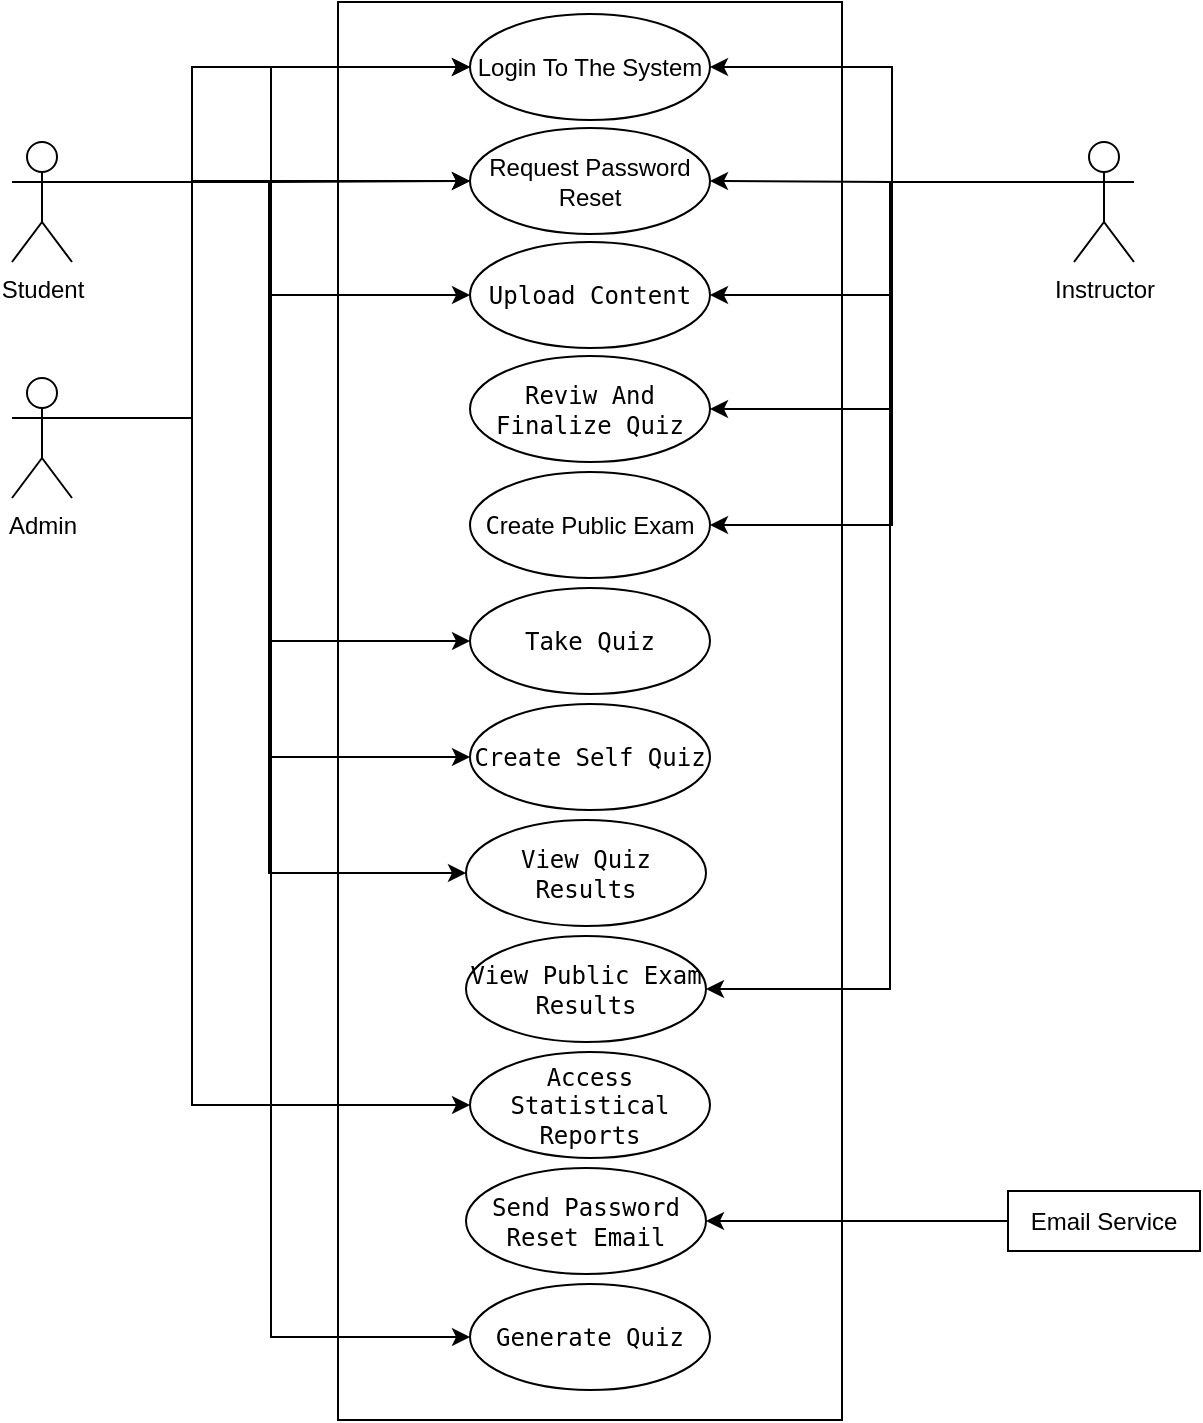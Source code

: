 <mxfile version="28.1.1">
  <diagram name="Page-1" id="gUQB_2Bh-sl7mYPlixMS">
    <mxGraphModel dx="1709" dy="734" grid="0" gridSize="10" guides="1" tooltips="1" connect="1" arrows="1" fold="1" page="1" pageScale="1" pageWidth="850" pageHeight="1100" math="0" shadow="0">
      <root>
        <mxCell id="0" />
        <mxCell id="1" parent="0" />
        <mxCell id="cdI5xkvvSDxCj0ZRW8OI-24" value="" style="rounded=0;whiteSpace=wrap;html=1;" vertex="1" parent="1">
          <mxGeometry x="299" y="131" width="252" height="709" as="geometry" />
        </mxCell>
        <mxCell id="cdI5xkvvSDxCj0ZRW8OI-49" style="edgeStyle=orthogonalEdgeStyle;rounded=0;orthogonalLoop=1;jettySize=auto;html=1;exitX=1;exitY=0.333;exitDx=0;exitDy=0;exitPerimeter=0;entryX=0;entryY=0.5;entryDx=0;entryDy=0;" edge="1" parent="1" source="cdI5xkvvSDxCj0ZRW8OI-25" target="cdI5xkvvSDxCj0ZRW8OI-30">
          <mxGeometry relative="1" as="geometry" />
        </mxCell>
        <mxCell id="cdI5xkvvSDxCj0ZRW8OI-50" style="edgeStyle=orthogonalEdgeStyle;rounded=0;orthogonalLoop=1;jettySize=auto;html=1;exitX=1;exitY=0.333;exitDx=0;exitDy=0;exitPerimeter=0;" edge="1" parent="1" source="cdI5xkvvSDxCj0ZRW8OI-25" target="cdI5xkvvSDxCj0ZRW8OI-37">
          <mxGeometry relative="1" as="geometry" />
        </mxCell>
        <mxCell id="cdI5xkvvSDxCj0ZRW8OI-51" style="edgeStyle=orthogonalEdgeStyle;rounded=0;orthogonalLoop=1;jettySize=auto;html=1;exitX=1;exitY=0.333;exitDx=0;exitDy=0;exitPerimeter=0;entryX=0;entryY=0.5;entryDx=0;entryDy=0;" edge="1" parent="1" source="cdI5xkvvSDxCj0ZRW8OI-25" target="cdI5xkvvSDxCj0ZRW8OI-42">
          <mxGeometry relative="1" as="geometry" />
        </mxCell>
        <mxCell id="cdI5xkvvSDxCj0ZRW8OI-52" style="edgeStyle=orthogonalEdgeStyle;rounded=0;orthogonalLoop=1;jettySize=auto;html=1;exitX=1;exitY=0.333;exitDx=0;exitDy=0;exitPerimeter=0;entryX=0;entryY=0.5;entryDx=0;entryDy=0;" edge="1" parent="1" source="cdI5xkvvSDxCj0ZRW8OI-25" target="cdI5xkvvSDxCj0ZRW8OI-43">
          <mxGeometry relative="1" as="geometry" />
        </mxCell>
        <mxCell id="cdI5xkvvSDxCj0ZRW8OI-55" style="edgeStyle=orthogonalEdgeStyle;rounded=0;orthogonalLoop=1;jettySize=auto;html=1;exitX=1;exitY=0.333;exitDx=0;exitDy=0;exitPerimeter=0;entryX=0;entryY=0.5;entryDx=0;entryDy=0;" edge="1" parent="1" source="cdI5xkvvSDxCj0ZRW8OI-25" target="cdI5xkvvSDxCj0ZRW8OI-54">
          <mxGeometry relative="1" as="geometry" />
        </mxCell>
        <mxCell id="cdI5xkvvSDxCj0ZRW8OI-61" style="edgeStyle=orthogonalEdgeStyle;rounded=0;orthogonalLoop=1;jettySize=auto;html=1;exitX=1;exitY=0.333;exitDx=0;exitDy=0;exitPerimeter=0;entryX=0;entryY=0.5;entryDx=0;entryDy=0;" edge="1" parent="1" source="cdI5xkvvSDxCj0ZRW8OI-25" target="cdI5xkvvSDxCj0ZRW8OI-38">
          <mxGeometry relative="1" as="geometry" />
        </mxCell>
        <mxCell id="cdI5xkvvSDxCj0ZRW8OI-69" style="edgeStyle=elbowEdgeStyle;rounded=0;orthogonalLoop=1;jettySize=auto;html=1;exitX=1;exitY=0.333;exitDx=0;exitDy=0;exitPerimeter=0;" edge="1" parent="1" source="cdI5xkvvSDxCj0ZRW8OI-25" target="cdI5xkvvSDxCj0ZRW8OI-47">
          <mxGeometry relative="1" as="geometry" />
        </mxCell>
        <mxCell id="cdI5xkvvSDxCj0ZRW8OI-25" value="Student" style="shape=umlActor;verticalLabelPosition=bottom;verticalAlign=top;html=1;outlineConnect=0;" vertex="1" parent="1">
          <mxGeometry x="136" y="201" width="30" height="60" as="geometry" />
        </mxCell>
        <mxCell id="cdI5xkvvSDxCj0ZRW8OI-58" style="edgeStyle=orthogonalEdgeStyle;rounded=0;orthogonalLoop=1;jettySize=auto;html=1;exitX=0;exitY=0.333;exitDx=0;exitDy=0;exitPerimeter=0;entryX=1;entryY=0.5;entryDx=0;entryDy=0;" edge="1" parent="1" source="cdI5xkvvSDxCj0ZRW8OI-26" target="cdI5xkvvSDxCj0ZRW8OI-30">
          <mxGeometry relative="1" as="geometry" />
        </mxCell>
        <mxCell id="cdI5xkvvSDxCj0ZRW8OI-59" style="edgeStyle=orthogonalEdgeStyle;rounded=0;orthogonalLoop=1;jettySize=auto;html=1;exitX=0;exitY=0.333;exitDx=0;exitDy=0;exitPerimeter=0;entryX=1;entryY=0.5;entryDx=0;entryDy=0;" edge="1" parent="1" source="cdI5xkvvSDxCj0ZRW8OI-26" target="cdI5xkvvSDxCj0ZRW8OI-37">
          <mxGeometry relative="1" as="geometry" />
        </mxCell>
        <mxCell id="cdI5xkvvSDxCj0ZRW8OI-60" style="edgeStyle=orthogonalEdgeStyle;rounded=0;orthogonalLoop=1;jettySize=auto;html=1;exitX=0;exitY=0.333;exitDx=0;exitDy=0;exitPerimeter=0;" edge="1" parent="1" source="cdI5xkvvSDxCj0ZRW8OI-26" target="cdI5xkvvSDxCj0ZRW8OI-38">
          <mxGeometry relative="1" as="geometry" />
        </mxCell>
        <mxCell id="cdI5xkvvSDxCj0ZRW8OI-62" style="edgeStyle=orthogonalEdgeStyle;rounded=0;orthogonalLoop=1;jettySize=auto;html=1;exitX=0;exitY=0.333;exitDx=0;exitDy=0;exitPerimeter=0;entryX=1;entryY=0.5;entryDx=0;entryDy=0;" edge="1" parent="1" source="cdI5xkvvSDxCj0ZRW8OI-26" target="cdI5xkvvSDxCj0ZRW8OI-39">
          <mxGeometry relative="1" as="geometry" />
        </mxCell>
        <mxCell id="cdI5xkvvSDxCj0ZRW8OI-63" style="edgeStyle=orthogonalEdgeStyle;rounded=0;orthogonalLoop=1;jettySize=auto;html=1;exitX=0;exitY=0.333;exitDx=0;exitDy=0;exitPerimeter=0;entryX=1;entryY=0.5;entryDx=0;entryDy=0;" edge="1" parent="1" source="cdI5xkvvSDxCj0ZRW8OI-26" target="cdI5xkvvSDxCj0ZRW8OI-44">
          <mxGeometry relative="1" as="geometry" />
        </mxCell>
        <mxCell id="cdI5xkvvSDxCj0ZRW8OI-76" style="edgeStyle=elbowEdgeStyle;rounded=0;orthogonalLoop=1;jettySize=auto;html=1;exitX=0;exitY=0.333;exitDx=0;exitDy=0;exitPerimeter=0;" edge="1" parent="1" source="cdI5xkvvSDxCj0ZRW8OI-26" target="cdI5xkvvSDxCj0ZRW8OI-41">
          <mxGeometry relative="1" as="geometry" />
        </mxCell>
        <mxCell id="cdI5xkvvSDxCj0ZRW8OI-26" value="Instructor" style="shape=umlActor;verticalLabelPosition=bottom;verticalAlign=top;html=1;outlineConnect=0;" vertex="1" parent="1">
          <mxGeometry x="667" y="201" width="30" height="60" as="geometry" />
        </mxCell>
        <mxCell id="cdI5xkvvSDxCj0ZRW8OI-66" style="edgeStyle=elbowEdgeStyle;rounded=0;orthogonalLoop=1;jettySize=auto;html=1;exitX=1;exitY=0.333;exitDx=0;exitDy=0;exitPerimeter=0;entryX=0;entryY=0.5;entryDx=0;entryDy=0;" edge="1" parent="1" source="cdI5xkvvSDxCj0ZRW8OI-27" target="cdI5xkvvSDxCj0ZRW8OI-30">
          <mxGeometry relative="1" as="geometry">
            <Array as="points">
              <mxPoint x="226" y="258" />
            </Array>
          </mxGeometry>
        </mxCell>
        <mxCell id="cdI5xkvvSDxCj0ZRW8OI-67" style="edgeStyle=elbowEdgeStyle;rounded=0;orthogonalLoop=1;jettySize=auto;html=1;exitX=1;exitY=0.333;exitDx=0;exitDy=0;exitPerimeter=0;entryX=0;entryY=0.5;entryDx=0;entryDy=0;" edge="1" parent="1" source="cdI5xkvvSDxCj0ZRW8OI-27" target="cdI5xkvvSDxCj0ZRW8OI-37">
          <mxGeometry relative="1" as="geometry">
            <Array as="points">
              <mxPoint x="226" y="279" />
            </Array>
          </mxGeometry>
        </mxCell>
        <mxCell id="cdI5xkvvSDxCj0ZRW8OI-68" style="edgeStyle=elbowEdgeStyle;rounded=0;orthogonalLoop=1;jettySize=auto;html=1;exitX=1;exitY=0.333;exitDx=0;exitDy=0;exitPerimeter=0;entryX=0;entryY=0.5;entryDx=0;entryDy=0;" edge="1" parent="1" source="cdI5xkvvSDxCj0ZRW8OI-27" target="cdI5xkvvSDxCj0ZRW8OI-45">
          <mxGeometry relative="1" as="geometry">
            <Array as="points">
              <mxPoint x="226" y="519" />
            </Array>
          </mxGeometry>
        </mxCell>
        <mxCell id="cdI5xkvvSDxCj0ZRW8OI-27" value="Admin" style="shape=umlActor;verticalLabelPosition=bottom;verticalAlign=top;html=1;outlineConnect=0;" vertex="1" parent="1">
          <mxGeometry x="136" y="319" width="30" height="60" as="geometry" />
        </mxCell>
        <mxCell id="cdI5xkvvSDxCj0ZRW8OI-70" style="edgeStyle=elbowEdgeStyle;rounded=0;orthogonalLoop=1;jettySize=auto;html=1;exitX=0;exitY=0.5;exitDx=0;exitDy=0;" edge="1" parent="1" source="cdI5xkvvSDxCj0ZRW8OI-29" target="cdI5xkvvSDxCj0ZRW8OI-46">
          <mxGeometry relative="1" as="geometry" />
        </mxCell>
        <mxCell id="cdI5xkvvSDxCj0ZRW8OI-29" value="Email Service" style="rounded=0;whiteSpace=wrap;html=1;" vertex="1" parent="1">
          <mxGeometry x="634" y="725.5" width="96" height="30" as="geometry" />
        </mxCell>
        <mxCell id="cdI5xkvvSDxCj0ZRW8OI-30" value="Login To The System" style="ellipse;whiteSpace=wrap;html=1;" vertex="1" parent="1">
          <mxGeometry x="365" y="137" width="120" height="53" as="geometry" />
        </mxCell>
        <mxCell id="cdI5xkvvSDxCj0ZRW8OI-37" value="Request Password Reset" style="ellipse;whiteSpace=wrap;html=1;" vertex="1" parent="1">
          <mxGeometry x="365" y="194" width="120" height="53" as="geometry" />
        </mxCell>
        <mxCell id="cdI5xkvvSDxCj0ZRW8OI-38" value="&lt;font face=&quot;monospace&quot;&gt;Upload Content&lt;/font&gt;" style="ellipse;whiteSpace=wrap;html=1;" vertex="1" parent="1">
          <mxGeometry x="365" y="251" width="120" height="53" as="geometry" />
        </mxCell>
        <mxCell id="cdI5xkvvSDxCj0ZRW8OI-39" value="&lt;font face=&quot;monospace&quot;&gt;Reviw And Finalize Quiz&lt;/font&gt;" style="ellipse;whiteSpace=wrap;html=1;" vertex="1" parent="1">
          <mxGeometry x="365" y="308" width="120" height="53" as="geometry" />
        </mxCell>
        <mxCell id="cdI5xkvvSDxCj0ZRW8OI-41" value="&lt;font face=&quot;monospace&quot;&gt;C&lt;/font&gt;reate Public Exam" style="ellipse;whiteSpace=wrap;html=1;" vertex="1" parent="1">
          <mxGeometry x="365" y="366" width="120" height="53" as="geometry" />
        </mxCell>
        <mxCell id="cdI5xkvvSDxCj0ZRW8OI-42" value="&lt;font face=&quot;monospace&quot;&gt;Take Quiz&lt;/font&gt;" style="ellipse;whiteSpace=wrap;html=1;" vertex="1" parent="1">
          <mxGeometry x="365" y="424" width="120" height="53" as="geometry" />
        </mxCell>
        <mxCell id="cdI5xkvvSDxCj0ZRW8OI-43" value="&lt;font face=&quot;monospace&quot;&gt;Create Self Quiz&lt;/font&gt;" style="ellipse;whiteSpace=wrap;html=1;" vertex="1" parent="1">
          <mxGeometry x="365" y="482" width="120" height="53" as="geometry" />
        </mxCell>
        <mxCell id="cdI5xkvvSDxCj0ZRW8OI-44" value="&lt;font face=&quot;monospace&quot;&gt;View Public Exam Results&lt;/font&gt;" style="ellipse;whiteSpace=wrap;html=1;" vertex="1" parent="1">
          <mxGeometry x="363" y="598" width="120" height="53" as="geometry" />
        </mxCell>
        <mxCell id="cdI5xkvvSDxCj0ZRW8OI-45" value="&lt;font face=&quot;monospace&quot;&gt;Access Statistical Reports&lt;/font&gt;" style="ellipse;whiteSpace=wrap;html=1;" vertex="1" parent="1">
          <mxGeometry x="365" y="656" width="120" height="53" as="geometry" />
        </mxCell>
        <mxCell id="cdI5xkvvSDxCj0ZRW8OI-46" value="&lt;font face=&quot;monospace&quot;&gt;Send Password Reset Email&lt;/font&gt;" style="ellipse;whiteSpace=wrap;html=1;" vertex="1" parent="1">
          <mxGeometry x="363" y="714" width="120" height="53" as="geometry" />
        </mxCell>
        <mxCell id="cdI5xkvvSDxCj0ZRW8OI-47" value="&lt;font face=&quot;monospace&quot;&gt;Generate Quiz&lt;/font&gt;" style="ellipse;whiteSpace=wrap;html=1;" vertex="1" parent="1">
          <mxGeometry x="365" y="772" width="120" height="53" as="geometry" />
        </mxCell>
        <mxCell id="cdI5xkvvSDxCj0ZRW8OI-54" value="&lt;font face=&quot;monospace&quot;&gt;View Quiz Results&lt;/font&gt;" style="ellipse;whiteSpace=wrap;html=1;" vertex="1" parent="1">
          <mxGeometry x="363" y="540" width="120" height="53" as="geometry" />
        </mxCell>
      </root>
    </mxGraphModel>
  </diagram>
</mxfile>
